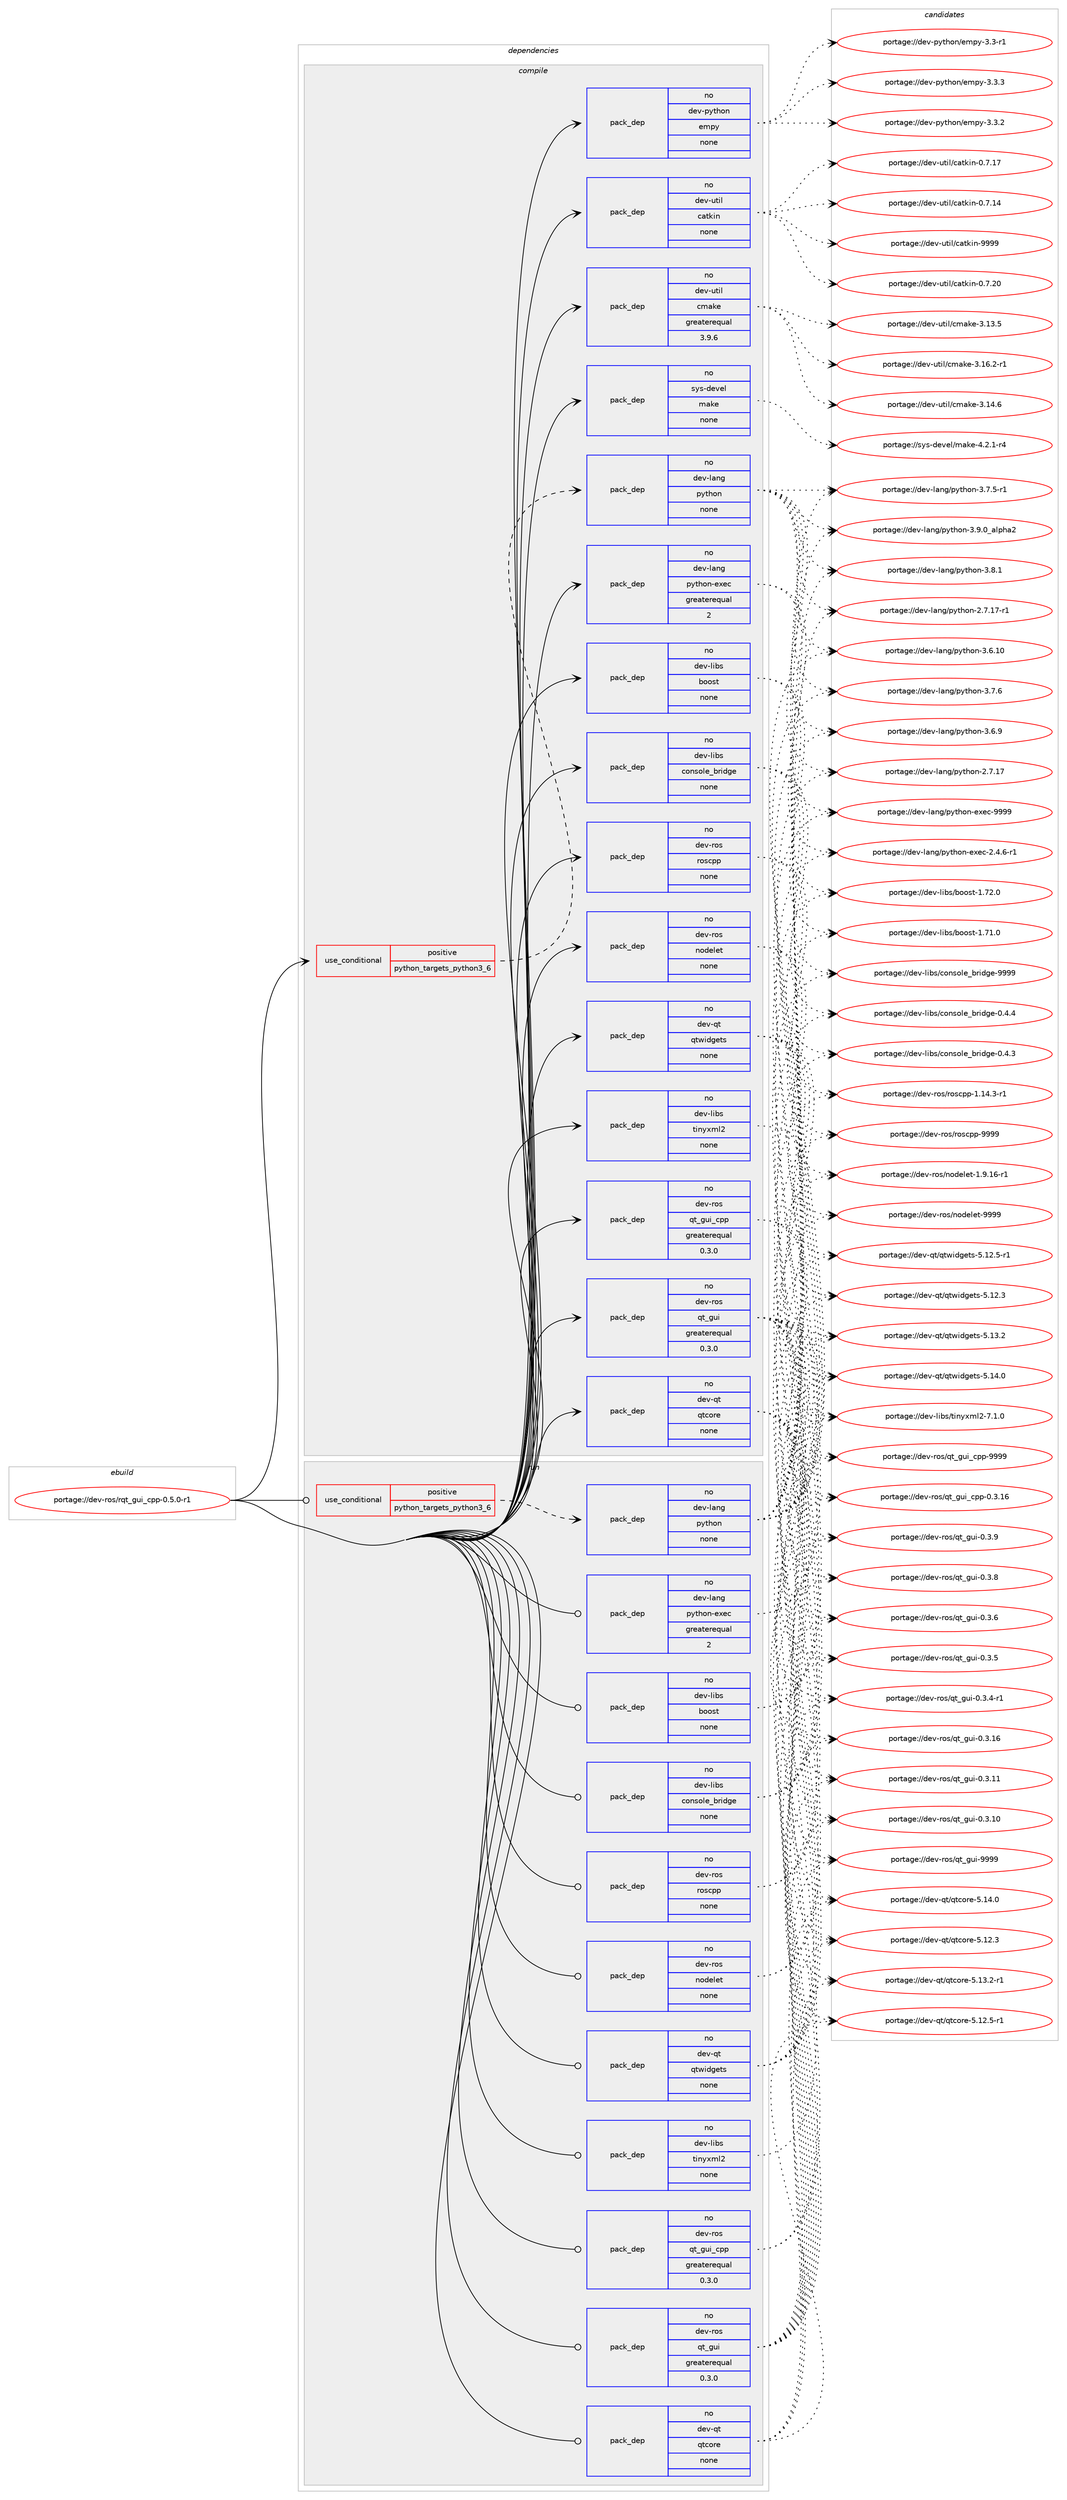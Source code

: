 digraph prolog {

# *************
# Graph options
# *************

newrank=true;
concentrate=true;
compound=true;
graph [rankdir=LR,fontname=Helvetica,fontsize=10,ranksep=1.5];#, ranksep=2.5, nodesep=0.2];
edge  [arrowhead=vee];
node  [fontname=Helvetica,fontsize=10];

# **********
# The ebuild
# **********

subgraph cluster_leftcol {
color=gray;
label=<<i>ebuild</i>>;
id [label="portage://dev-ros/rqt_gui_cpp-0.5.0-r1", color=red, width=4, href="../dev-ros/rqt_gui_cpp-0.5.0-r1.svg"];
}

# ****************
# The dependencies
# ****************

subgraph cluster_midcol {
color=gray;
label=<<i>dependencies</i>>;
subgraph cluster_compile {
fillcolor="#eeeeee";
style=filled;
label=<<i>compile</i>>;
subgraph cond97126 {
dependency383030 [label=<<TABLE BORDER="0" CELLBORDER="1" CELLSPACING="0" CELLPADDING="4"><TR><TD ROWSPAN="3" CELLPADDING="10">use_conditional</TD></TR><TR><TD>positive</TD></TR><TR><TD>python_targets_python3_6</TD></TR></TABLE>>, shape=none, color=red];
subgraph pack281051 {
dependency383031 [label=<<TABLE BORDER="0" CELLBORDER="1" CELLSPACING="0" CELLPADDING="4" WIDTH="220"><TR><TD ROWSPAN="6" CELLPADDING="30">pack_dep</TD></TR><TR><TD WIDTH="110">no</TD></TR><TR><TD>dev-lang</TD></TR><TR><TD>python</TD></TR><TR><TD>none</TD></TR><TR><TD></TD></TR></TABLE>>, shape=none, color=blue];
}
dependency383030:e -> dependency383031:w [weight=20,style="dashed",arrowhead="vee"];
}
id:e -> dependency383030:w [weight=20,style="solid",arrowhead="vee"];
subgraph pack281052 {
dependency383032 [label=<<TABLE BORDER="0" CELLBORDER="1" CELLSPACING="0" CELLPADDING="4" WIDTH="220"><TR><TD ROWSPAN="6" CELLPADDING="30">pack_dep</TD></TR><TR><TD WIDTH="110">no</TD></TR><TR><TD>dev-lang</TD></TR><TR><TD>python-exec</TD></TR><TR><TD>greaterequal</TD></TR><TR><TD>2</TD></TR></TABLE>>, shape=none, color=blue];
}
id:e -> dependency383032:w [weight=20,style="solid",arrowhead="vee"];
subgraph pack281053 {
dependency383033 [label=<<TABLE BORDER="0" CELLBORDER="1" CELLSPACING="0" CELLPADDING="4" WIDTH="220"><TR><TD ROWSPAN="6" CELLPADDING="30">pack_dep</TD></TR><TR><TD WIDTH="110">no</TD></TR><TR><TD>dev-libs</TD></TR><TR><TD>boost</TD></TR><TR><TD>none</TD></TR><TR><TD></TD></TR></TABLE>>, shape=none, color=blue];
}
id:e -> dependency383033:w [weight=20,style="solid",arrowhead="vee"];
subgraph pack281054 {
dependency383034 [label=<<TABLE BORDER="0" CELLBORDER="1" CELLSPACING="0" CELLPADDING="4" WIDTH="220"><TR><TD ROWSPAN="6" CELLPADDING="30">pack_dep</TD></TR><TR><TD WIDTH="110">no</TD></TR><TR><TD>dev-libs</TD></TR><TR><TD>console_bridge</TD></TR><TR><TD>none</TD></TR><TR><TD></TD></TR></TABLE>>, shape=none, color=blue];
}
id:e -> dependency383034:w [weight=20,style="solid",arrowhead="vee"];
subgraph pack281055 {
dependency383035 [label=<<TABLE BORDER="0" CELLBORDER="1" CELLSPACING="0" CELLPADDING="4" WIDTH="220"><TR><TD ROWSPAN="6" CELLPADDING="30">pack_dep</TD></TR><TR><TD WIDTH="110">no</TD></TR><TR><TD>dev-libs</TD></TR><TR><TD>tinyxml2</TD></TR><TR><TD>none</TD></TR><TR><TD></TD></TR></TABLE>>, shape=none, color=blue];
}
id:e -> dependency383035:w [weight=20,style="solid",arrowhead="vee"];
subgraph pack281056 {
dependency383036 [label=<<TABLE BORDER="0" CELLBORDER="1" CELLSPACING="0" CELLPADDING="4" WIDTH="220"><TR><TD ROWSPAN="6" CELLPADDING="30">pack_dep</TD></TR><TR><TD WIDTH="110">no</TD></TR><TR><TD>dev-python</TD></TR><TR><TD>empy</TD></TR><TR><TD>none</TD></TR><TR><TD></TD></TR></TABLE>>, shape=none, color=blue];
}
id:e -> dependency383036:w [weight=20,style="solid",arrowhead="vee"];
subgraph pack281057 {
dependency383037 [label=<<TABLE BORDER="0" CELLBORDER="1" CELLSPACING="0" CELLPADDING="4" WIDTH="220"><TR><TD ROWSPAN="6" CELLPADDING="30">pack_dep</TD></TR><TR><TD WIDTH="110">no</TD></TR><TR><TD>dev-qt</TD></TR><TR><TD>qtcore</TD></TR><TR><TD>none</TD></TR><TR><TD></TD></TR></TABLE>>, shape=none, color=blue];
}
id:e -> dependency383037:w [weight=20,style="solid",arrowhead="vee"];
subgraph pack281058 {
dependency383038 [label=<<TABLE BORDER="0" CELLBORDER="1" CELLSPACING="0" CELLPADDING="4" WIDTH="220"><TR><TD ROWSPAN="6" CELLPADDING="30">pack_dep</TD></TR><TR><TD WIDTH="110">no</TD></TR><TR><TD>dev-qt</TD></TR><TR><TD>qtwidgets</TD></TR><TR><TD>none</TD></TR><TR><TD></TD></TR></TABLE>>, shape=none, color=blue];
}
id:e -> dependency383038:w [weight=20,style="solid",arrowhead="vee"];
subgraph pack281059 {
dependency383039 [label=<<TABLE BORDER="0" CELLBORDER="1" CELLSPACING="0" CELLPADDING="4" WIDTH="220"><TR><TD ROWSPAN="6" CELLPADDING="30">pack_dep</TD></TR><TR><TD WIDTH="110">no</TD></TR><TR><TD>dev-ros</TD></TR><TR><TD>nodelet</TD></TR><TR><TD>none</TD></TR><TR><TD></TD></TR></TABLE>>, shape=none, color=blue];
}
id:e -> dependency383039:w [weight=20,style="solid",arrowhead="vee"];
subgraph pack281060 {
dependency383040 [label=<<TABLE BORDER="0" CELLBORDER="1" CELLSPACING="0" CELLPADDING="4" WIDTH="220"><TR><TD ROWSPAN="6" CELLPADDING="30">pack_dep</TD></TR><TR><TD WIDTH="110">no</TD></TR><TR><TD>dev-ros</TD></TR><TR><TD>qt_gui</TD></TR><TR><TD>greaterequal</TD></TR><TR><TD>0.3.0</TD></TR></TABLE>>, shape=none, color=blue];
}
id:e -> dependency383040:w [weight=20,style="solid",arrowhead="vee"];
subgraph pack281061 {
dependency383041 [label=<<TABLE BORDER="0" CELLBORDER="1" CELLSPACING="0" CELLPADDING="4" WIDTH="220"><TR><TD ROWSPAN="6" CELLPADDING="30">pack_dep</TD></TR><TR><TD WIDTH="110">no</TD></TR><TR><TD>dev-ros</TD></TR><TR><TD>qt_gui_cpp</TD></TR><TR><TD>greaterequal</TD></TR><TR><TD>0.3.0</TD></TR></TABLE>>, shape=none, color=blue];
}
id:e -> dependency383041:w [weight=20,style="solid",arrowhead="vee"];
subgraph pack281062 {
dependency383042 [label=<<TABLE BORDER="0" CELLBORDER="1" CELLSPACING="0" CELLPADDING="4" WIDTH="220"><TR><TD ROWSPAN="6" CELLPADDING="30">pack_dep</TD></TR><TR><TD WIDTH="110">no</TD></TR><TR><TD>dev-ros</TD></TR><TR><TD>roscpp</TD></TR><TR><TD>none</TD></TR><TR><TD></TD></TR></TABLE>>, shape=none, color=blue];
}
id:e -> dependency383042:w [weight=20,style="solid",arrowhead="vee"];
subgraph pack281063 {
dependency383043 [label=<<TABLE BORDER="0" CELLBORDER="1" CELLSPACING="0" CELLPADDING="4" WIDTH="220"><TR><TD ROWSPAN="6" CELLPADDING="30">pack_dep</TD></TR><TR><TD WIDTH="110">no</TD></TR><TR><TD>dev-util</TD></TR><TR><TD>catkin</TD></TR><TR><TD>none</TD></TR><TR><TD></TD></TR></TABLE>>, shape=none, color=blue];
}
id:e -> dependency383043:w [weight=20,style="solid",arrowhead="vee"];
subgraph pack281064 {
dependency383044 [label=<<TABLE BORDER="0" CELLBORDER="1" CELLSPACING="0" CELLPADDING="4" WIDTH="220"><TR><TD ROWSPAN="6" CELLPADDING="30">pack_dep</TD></TR><TR><TD WIDTH="110">no</TD></TR><TR><TD>dev-util</TD></TR><TR><TD>cmake</TD></TR><TR><TD>greaterequal</TD></TR><TR><TD>3.9.6</TD></TR></TABLE>>, shape=none, color=blue];
}
id:e -> dependency383044:w [weight=20,style="solid",arrowhead="vee"];
subgraph pack281065 {
dependency383045 [label=<<TABLE BORDER="0" CELLBORDER="1" CELLSPACING="0" CELLPADDING="4" WIDTH="220"><TR><TD ROWSPAN="6" CELLPADDING="30">pack_dep</TD></TR><TR><TD WIDTH="110">no</TD></TR><TR><TD>sys-devel</TD></TR><TR><TD>make</TD></TR><TR><TD>none</TD></TR><TR><TD></TD></TR></TABLE>>, shape=none, color=blue];
}
id:e -> dependency383045:w [weight=20,style="solid",arrowhead="vee"];
}
subgraph cluster_compileandrun {
fillcolor="#eeeeee";
style=filled;
label=<<i>compile and run</i>>;
}
subgraph cluster_run {
fillcolor="#eeeeee";
style=filled;
label=<<i>run</i>>;
subgraph cond97127 {
dependency383046 [label=<<TABLE BORDER="0" CELLBORDER="1" CELLSPACING="0" CELLPADDING="4"><TR><TD ROWSPAN="3" CELLPADDING="10">use_conditional</TD></TR><TR><TD>positive</TD></TR><TR><TD>python_targets_python3_6</TD></TR></TABLE>>, shape=none, color=red];
subgraph pack281066 {
dependency383047 [label=<<TABLE BORDER="0" CELLBORDER="1" CELLSPACING="0" CELLPADDING="4" WIDTH="220"><TR><TD ROWSPAN="6" CELLPADDING="30">pack_dep</TD></TR><TR><TD WIDTH="110">no</TD></TR><TR><TD>dev-lang</TD></TR><TR><TD>python</TD></TR><TR><TD>none</TD></TR><TR><TD></TD></TR></TABLE>>, shape=none, color=blue];
}
dependency383046:e -> dependency383047:w [weight=20,style="dashed",arrowhead="vee"];
}
id:e -> dependency383046:w [weight=20,style="solid",arrowhead="odot"];
subgraph pack281067 {
dependency383048 [label=<<TABLE BORDER="0" CELLBORDER="1" CELLSPACING="0" CELLPADDING="4" WIDTH="220"><TR><TD ROWSPAN="6" CELLPADDING="30">pack_dep</TD></TR><TR><TD WIDTH="110">no</TD></TR><TR><TD>dev-lang</TD></TR><TR><TD>python-exec</TD></TR><TR><TD>greaterequal</TD></TR><TR><TD>2</TD></TR></TABLE>>, shape=none, color=blue];
}
id:e -> dependency383048:w [weight=20,style="solid",arrowhead="odot"];
subgraph pack281068 {
dependency383049 [label=<<TABLE BORDER="0" CELLBORDER="1" CELLSPACING="0" CELLPADDING="4" WIDTH="220"><TR><TD ROWSPAN="6" CELLPADDING="30">pack_dep</TD></TR><TR><TD WIDTH="110">no</TD></TR><TR><TD>dev-libs</TD></TR><TR><TD>boost</TD></TR><TR><TD>none</TD></TR><TR><TD></TD></TR></TABLE>>, shape=none, color=blue];
}
id:e -> dependency383049:w [weight=20,style="solid",arrowhead="odot"];
subgraph pack281069 {
dependency383050 [label=<<TABLE BORDER="0" CELLBORDER="1" CELLSPACING="0" CELLPADDING="4" WIDTH="220"><TR><TD ROWSPAN="6" CELLPADDING="30">pack_dep</TD></TR><TR><TD WIDTH="110">no</TD></TR><TR><TD>dev-libs</TD></TR><TR><TD>console_bridge</TD></TR><TR><TD>none</TD></TR><TR><TD></TD></TR></TABLE>>, shape=none, color=blue];
}
id:e -> dependency383050:w [weight=20,style="solid",arrowhead="odot"];
subgraph pack281070 {
dependency383051 [label=<<TABLE BORDER="0" CELLBORDER="1" CELLSPACING="0" CELLPADDING="4" WIDTH="220"><TR><TD ROWSPAN="6" CELLPADDING="30">pack_dep</TD></TR><TR><TD WIDTH="110">no</TD></TR><TR><TD>dev-libs</TD></TR><TR><TD>tinyxml2</TD></TR><TR><TD>none</TD></TR><TR><TD></TD></TR></TABLE>>, shape=none, color=blue];
}
id:e -> dependency383051:w [weight=20,style="solid",arrowhead="odot"];
subgraph pack281071 {
dependency383052 [label=<<TABLE BORDER="0" CELLBORDER="1" CELLSPACING="0" CELLPADDING="4" WIDTH="220"><TR><TD ROWSPAN="6" CELLPADDING="30">pack_dep</TD></TR><TR><TD WIDTH="110">no</TD></TR><TR><TD>dev-qt</TD></TR><TR><TD>qtcore</TD></TR><TR><TD>none</TD></TR><TR><TD></TD></TR></TABLE>>, shape=none, color=blue];
}
id:e -> dependency383052:w [weight=20,style="solid",arrowhead="odot"];
subgraph pack281072 {
dependency383053 [label=<<TABLE BORDER="0" CELLBORDER="1" CELLSPACING="0" CELLPADDING="4" WIDTH="220"><TR><TD ROWSPAN="6" CELLPADDING="30">pack_dep</TD></TR><TR><TD WIDTH="110">no</TD></TR><TR><TD>dev-qt</TD></TR><TR><TD>qtwidgets</TD></TR><TR><TD>none</TD></TR><TR><TD></TD></TR></TABLE>>, shape=none, color=blue];
}
id:e -> dependency383053:w [weight=20,style="solid",arrowhead="odot"];
subgraph pack281073 {
dependency383054 [label=<<TABLE BORDER="0" CELLBORDER="1" CELLSPACING="0" CELLPADDING="4" WIDTH="220"><TR><TD ROWSPAN="6" CELLPADDING="30">pack_dep</TD></TR><TR><TD WIDTH="110">no</TD></TR><TR><TD>dev-ros</TD></TR><TR><TD>nodelet</TD></TR><TR><TD>none</TD></TR><TR><TD></TD></TR></TABLE>>, shape=none, color=blue];
}
id:e -> dependency383054:w [weight=20,style="solid",arrowhead="odot"];
subgraph pack281074 {
dependency383055 [label=<<TABLE BORDER="0" CELLBORDER="1" CELLSPACING="0" CELLPADDING="4" WIDTH="220"><TR><TD ROWSPAN="6" CELLPADDING="30">pack_dep</TD></TR><TR><TD WIDTH="110">no</TD></TR><TR><TD>dev-ros</TD></TR><TR><TD>qt_gui</TD></TR><TR><TD>greaterequal</TD></TR><TR><TD>0.3.0</TD></TR></TABLE>>, shape=none, color=blue];
}
id:e -> dependency383055:w [weight=20,style="solid",arrowhead="odot"];
subgraph pack281075 {
dependency383056 [label=<<TABLE BORDER="0" CELLBORDER="1" CELLSPACING="0" CELLPADDING="4" WIDTH="220"><TR><TD ROWSPAN="6" CELLPADDING="30">pack_dep</TD></TR><TR><TD WIDTH="110">no</TD></TR><TR><TD>dev-ros</TD></TR><TR><TD>qt_gui_cpp</TD></TR><TR><TD>greaterequal</TD></TR><TR><TD>0.3.0</TD></TR></TABLE>>, shape=none, color=blue];
}
id:e -> dependency383056:w [weight=20,style="solid",arrowhead="odot"];
subgraph pack281076 {
dependency383057 [label=<<TABLE BORDER="0" CELLBORDER="1" CELLSPACING="0" CELLPADDING="4" WIDTH="220"><TR><TD ROWSPAN="6" CELLPADDING="30">pack_dep</TD></TR><TR><TD WIDTH="110">no</TD></TR><TR><TD>dev-ros</TD></TR><TR><TD>roscpp</TD></TR><TR><TD>none</TD></TR><TR><TD></TD></TR></TABLE>>, shape=none, color=blue];
}
id:e -> dependency383057:w [weight=20,style="solid",arrowhead="odot"];
}
}

# **************
# The candidates
# **************

subgraph cluster_choices {
rank=same;
color=gray;
label=<<i>candidates</i>>;

subgraph choice281051 {
color=black;
nodesep=1;
choice10010111845108971101034711212111610411111045514657464895971081121049750 [label="portage://dev-lang/python-3.9.0_alpha2", color=red, width=4,href="../dev-lang/python-3.9.0_alpha2.svg"];
choice100101118451089711010347112121116104111110455146564649 [label="portage://dev-lang/python-3.8.1", color=red, width=4,href="../dev-lang/python-3.8.1.svg"];
choice100101118451089711010347112121116104111110455146554654 [label="portage://dev-lang/python-3.7.6", color=red, width=4,href="../dev-lang/python-3.7.6.svg"];
choice1001011184510897110103471121211161041111104551465546534511449 [label="portage://dev-lang/python-3.7.5-r1", color=red, width=4,href="../dev-lang/python-3.7.5-r1.svg"];
choice100101118451089711010347112121116104111110455146544657 [label="portage://dev-lang/python-3.6.9", color=red, width=4,href="../dev-lang/python-3.6.9.svg"];
choice10010111845108971101034711212111610411111045514654464948 [label="portage://dev-lang/python-3.6.10", color=red, width=4,href="../dev-lang/python-3.6.10.svg"];
choice100101118451089711010347112121116104111110455046554649554511449 [label="portage://dev-lang/python-2.7.17-r1", color=red, width=4,href="../dev-lang/python-2.7.17-r1.svg"];
choice10010111845108971101034711212111610411111045504655464955 [label="portage://dev-lang/python-2.7.17", color=red, width=4,href="../dev-lang/python-2.7.17.svg"];
dependency383031:e -> choice10010111845108971101034711212111610411111045514657464895971081121049750:w [style=dotted,weight="100"];
dependency383031:e -> choice100101118451089711010347112121116104111110455146564649:w [style=dotted,weight="100"];
dependency383031:e -> choice100101118451089711010347112121116104111110455146554654:w [style=dotted,weight="100"];
dependency383031:e -> choice1001011184510897110103471121211161041111104551465546534511449:w [style=dotted,weight="100"];
dependency383031:e -> choice100101118451089711010347112121116104111110455146544657:w [style=dotted,weight="100"];
dependency383031:e -> choice10010111845108971101034711212111610411111045514654464948:w [style=dotted,weight="100"];
dependency383031:e -> choice100101118451089711010347112121116104111110455046554649554511449:w [style=dotted,weight="100"];
dependency383031:e -> choice10010111845108971101034711212111610411111045504655464955:w [style=dotted,weight="100"];
}
subgraph choice281052 {
color=black;
nodesep=1;
choice10010111845108971101034711212111610411111045101120101994557575757 [label="portage://dev-lang/python-exec-9999", color=red, width=4,href="../dev-lang/python-exec-9999.svg"];
choice10010111845108971101034711212111610411111045101120101994550465246544511449 [label="portage://dev-lang/python-exec-2.4.6-r1", color=red, width=4,href="../dev-lang/python-exec-2.4.6-r1.svg"];
dependency383032:e -> choice10010111845108971101034711212111610411111045101120101994557575757:w [style=dotted,weight="100"];
dependency383032:e -> choice10010111845108971101034711212111610411111045101120101994550465246544511449:w [style=dotted,weight="100"];
}
subgraph choice281053 {
color=black;
nodesep=1;
choice1001011184510810598115479811111111511645494655504648 [label="portage://dev-libs/boost-1.72.0", color=red, width=4,href="../dev-libs/boost-1.72.0.svg"];
choice1001011184510810598115479811111111511645494655494648 [label="portage://dev-libs/boost-1.71.0", color=red, width=4,href="../dev-libs/boost-1.71.0.svg"];
dependency383033:e -> choice1001011184510810598115479811111111511645494655504648:w [style=dotted,weight="100"];
dependency383033:e -> choice1001011184510810598115479811111111511645494655494648:w [style=dotted,weight="100"];
}
subgraph choice281054 {
color=black;
nodesep=1;
choice1001011184510810598115479911111011511110810195981141051001031014557575757 [label="portage://dev-libs/console_bridge-9999", color=red, width=4,href="../dev-libs/console_bridge-9999.svg"];
choice100101118451081059811547991111101151111081019598114105100103101454846524652 [label="portage://dev-libs/console_bridge-0.4.4", color=red, width=4,href="../dev-libs/console_bridge-0.4.4.svg"];
choice100101118451081059811547991111101151111081019598114105100103101454846524651 [label="portage://dev-libs/console_bridge-0.4.3", color=red, width=4,href="../dev-libs/console_bridge-0.4.3.svg"];
dependency383034:e -> choice1001011184510810598115479911111011511110810195981141051001031014557575757:w [style=dotted,weight="100"];
dependency383034:e -> choice100101118451081059811547991111101151111081019598114105100103101454846524652:w [style=dotted,weight="100"];
dependency383034:e -> choice100101118451081059811547991111101151111081019598114105100103101454846524651:w [style=dotted,weight="100"];
}
subgraph choice281055 {
color=black;
nodesep=1;
choice10010111845108105981154711610511012112010910850455546494648 [label="portage://dev-libs/tinyxml2-7.1.0", color=red, width=4,href="../dev-libs/tinyxml2-7.1.0.svg"];
dependency383035:e -> choice10010111845108105981154711610511012112010910850455546494648:w [style=dotted,weight="100"];
}
subgraph choice281056 {
color=black;
nodesep=1;
choice1001011184511212111610411111047101109112121455146514651 [label="portage://dev-python/empy-3.3.3", color=red, width=4,href="../dev-python/empy-3.3.3.svg"];
choice1001011184511212111610411111047101109112121455146514650 [label="portage://dev-python/empy-3.3.2", color=red, width=4,href="../dev-python/empy-3.3.2.svg"];
choice1001011184511212111610411111047101109112121455146514511449 [label="portage://dev-python/empy-3.3-r1", color=red, width=4,href="../dev-python/empy-3.3-r1.svg"];
dependency383036:e -> choice1001011184511212111610411111047101109112121455146514651:w [style=dotted,weight="100"];
dependency383036:e -> choice1001011184511212111610411111047101109112121455146514650:w [style=dotted,weight="100"];
dependency383036:e -> choice1001011184511212111610411111047101109112121455146514511449:w [style=dotted,weight="100"];
}
subgraph choice281057 {
color=black;
nodesep=1;
choice10010111845113116471131169911111410145534649524648 [label="portage://dev-qt/qtcore-5.14.0", color=red, width=4,href="../dev-qt/qtcore-5.14.0.svg"];
choice100101118451131164711311699111114101455346495146504511449 [label="portage://dev-qt/qtcore-5.13.2-r1", color=red, width=4,href="../dev-qt/qtcore-5.13.2-r1.svg"];
choice100101118451131164711311699111114101455346495046534511449 [label="portage://dev-qt/qtcore-5.12.5-r1", color=red, width=4,href="../dev-qt/qtcore-5.12.5-r1.svg"];
choice10010111845113116471131169911111410145534649504651 [label="portage://dev-qt/qtcore-5.12.3", color=red, width=4,href="../dev-qt/qtcore-5.12.3.svg"];
dependency383037:e -> choice10010111845113116471131169911111410145534649524648:w [style=dotted,weight="100"];
dependency383037:e -> choice100101118451131164711311699111114101455346495146504511449:w [style=dotted,weight="100"];
dependency383037:e -> choice100101118451131164711311699111114101455346495046534511449:w [style=dotted,weight="100"];
dependency383037:e -> choice10010111845113116471131169911111410145534649504651:w [style=dotted,weight="100"];
}
subgraph choice281058 {
color=black;
nodesep=1;
choice100101118451131164711311611910510010310111611545534649524648 [label="portage://dev-qt/qtwidgets-5.14.0", color=red, width=4,href="../dev-qt/qtwidgets-5.14.0.svg"];
choice100101118451131164711311611910510010310111611545534649514650 [label="portage://dev-qt/qtwidgets-5.13.2", color=red, width=4,href="../dev-qt/qtwidgets-5.13.2.svg"];
choice1001011184511311647113116119105100103101116115455346495046534511449 [label="portage://dev-qt/qtwidgets-5.12.5-r1", color=red, width=4,href="../dev-qt/qtwidgets-5.12.5-r1.svg"];
choice100101118451131164711311611910510010310111611545534649504651 [label="portage://dev-qt/qtwidgets-5.12.3", color=red, width=4,href="../dev-qt/qtwidgets-5.12.3.svg"];
dependency383038:e -> choice100101118451131164711311611910510010310111611545534649524648:w [style=dotted,weight="100"];
dependency383038:e -> choice100101118451131164711311611910510010310111611545534649514650:w [style=dotted,weight="100"];
dependency383038:e -> choice1001011184511311647113116119105100103101116115455346495046534511449:w [style=dotted,weight="100"];
dependency383038:e -> choice100101118451131164711311611910510010310111611545534649504651:w [style=dotted,weight="100"];
}
subgraph choice281059 {
color=black;
nodesep=1;
choice10010111845114111115471101111001011081011164557575757 [label="portage://dev-ros/nodelet-9999", color=red, width=4,href="../dev-ros/nodelet-9999.svg"];
choice1001011184511411111547110111100101108101116454946574649544511449 [label="portage://dev-ros/nodelet-1.9.16-r1", color=red, width=4,href="../dev-ros/nodelet-1.9.16-r1.svg"];
dependency383039:e -> choice10010111845114111115471101111001011081011164557575757:w [style=dotted,weight="100"];
dependency383039:e -> choice1001011184511411111547110111100101108101116454946574649544511449:w [style=dotted,weight="100"];
}
subgraph choice281060 {
color=black;
nodesep=1;
choice1001011184511411111547113116951031171054557575757 [label="portage://dev-ros/qt_gui-9999", color=red, width=4,href="../dev-ros/qt_gui-9999.svg"];
choice100101118451141111154711311695103117105454846514657 [label="portage://dev-ros/qt_gui-0.3.9", color=red, width=4,href="../dev-ros/qt_gui-0.3.9.svg"];
choice100101118451141111154711311695103117105454846514656 [label="portage://dev-ros/qt_gui-0.3.8", color=red, width=4,href="../dev-ros/qt_gui-0.3.8.svg"];
choice100101118451141111154711311695103117105454846514654 [label="portage://dev-ros/qt_gui-0.3.6", color=red, width=4,href="../dev-ros/qt_gui-0.3.6.svg"];
choice100101118451141111154711311695103117105454846514653 [label="portage://dev-ros/qt_gui-0.3.5", color=red, width=4,href="../dev-ros/qt_gui-0.3.5.svg"];
choice1001011184511411111547113116951031171054548465146524511449 [label="portage://dev-ros/qt_gui-0.3.4-r1", color=red, width=4,href="../dev-ros/qt_gui-0.3.4-r1.svg"];
choice10010111845114111115471131169510311710545484651464954 [label="portage://dev-ros/qt_gui-0.3.16", color=red, width=4,href="../dev-ros/qt_gui-0.3.16.svg"];
choice10010111845114111115471131169510311710545484651464949 [label="portage://dev-ros/qt_gui-0.3.11", color=red, width=4,href="../dev-ros/qt_gui-0.3.11.svg"];
choice10010111845114111115471131169510311710545484651464948 [label="portage://dev-ros/qt_gui-0.3.10", color=red, width=4,href="../dev-ros/qt_gui-0.3.10.svg"];
dependency383040:e -> choice1001011184511411111547113116951031171054557575757:w [style=dotted,weight="100"];
dependency383040:e -> choice100101118451141111154711311695103117105454846514657:w [style=dotted,weight="100"];
dependency383040:e -> choice100101118451141111154711311695103117105454846514656:w [style=dotted,weight="100"];
dependency383040:e -> choice100101118451141111154711311695103117105454846514654:w [style=dotted,weight="100"];
dependency383040:e -> choice100101118451141111154711311695103117105454846514653:w [style=dotted,weight="100"];
dependency383040:e -> choice1001011184511411111547113116951031171054548465146524511449:w [style=dotted,weight="100"];
dependency383040:e -> choice10010111845114111115471131169510311710545484651464954:w [style=dotted,weight="100"];
dependency383040:e -> choice10010111845114111115471131169510311710545484651464949:w [style=dotted,weight="100"];
dependency383040:e -> choice10010111845114111115471131169510311710545484651464948:w [style=dotted,weight="100"];
}
subgraph choice281061 {
color=black;
nodesep=1;
choice10010111845114111115471131169510311710595991121124557575757 [label="portage://dev-ros/qt_gui_cpp-9999", color=red, width=4,href="../dev-ros/qt_gui_cpp-9999.svg"];
choice100101118451141111154711311695103117105959911211245484651464954 [label="portage://dev-ros/qt_gui_cpp-0.3.16", color=red, width=4,href="../dev-ros/qt_gui_cpp-0.3.16.svg"];
dependency383041:e -> choice10010111845114111115471131169510311710595991121124557575757:w [style=dotted,weight="100"];
dependency383041:e -> choice100101118451141111154711311695103117105959911211245484651464954:w [style=dotted,weight="100"];
}
subgraph choice281062 {
color=black;
nodesep=1;
choice1001011184511411111547114111115991121124557575757 [label="portage://dev-ros/roscpp-9999", color=red, width=4,href="../dev-ros/roscpp-9999.svg"];
choice100101118451141111154711411111599112112454946495246514511449 [label="portage://dev-ros/roscpp-1.14.3-r1", color=red, width=4,href="../dev-ros/roscpp-1.14.3-r1.svg"];
dependency383042:e -> choice1001011184511411111547114111115991121124557575757:w [style=dotted,weight="100"];
dependency383042:e -> choice100101118451141111154711411111599112112454946495246514511449:w [style=dotted,weight="100"];
}
subgraph choice281063 {
color=black;
nodesep=1;
choice100101118451171161051084799971161071051104557575757 [label="portage://dev-util/catkin-9999", color=red, width=4,href="../dev-util/catkin-9999.svg"];
choice1001011184511711610510847999711610710511045484655465048 [label="portage://dev-util/catkin-0.7.20", color=red, width=4,href="../dev-util/catkin-0.7.20.svg"];
choice1001011184511711610510847999711610710511045484655464955 [label="portage://dev-util/catkin-0.7.17", color=red, width=4,href="../dev-util/catkin-0.7.17.svg"];
choice1001011184511711610510847999711610710511045484655464952 [label="portage://dev-util/catkin-0.7.14", color=red, width=4,href="../dev-util/catkin-0.7.14.svg"];
dependency383043:e -> choice100101118451171161051084799971161071051104557575757:w [style=dotted,weight="100"];
dependency383043:e -> choice1001011184511711610510847999711610710511045484655465048:w [style=dotted,weight="100"];
dependency383043:e -> choice1001011184511711610510847999711610710511045484655464955:w [style=dotted,weight="100"];
dependency383043:e -> choice1001011184511711610510847999711610710511045484655464952:w [style=dotted,weight="100"];
}
subgraph choice281064 {
color=black;
nodesep=1;
choice10010111845117116105108479910997107101455146495446504511449 [label="portage://dev-util/cmake-3.16.2-r1", color=red, width=4,href="../dev-util/cmake-3.16.2-r1.svg"];
choice1001011184511711610510847991099710710145514649524654 [label="portage://dev-util/cmake-3.14.6", color=red, width=4,href="../dev-util/cmake-3.14.6.svg"];
choice1001011184511711610510847991099710710145514649514653 [label="portage://dev-util/cmake-3.13.5", color=red, width=4,href="../dev-util/cmake-3.13.5.svg"];
dependency383044:e -> choice10010111845117116105108479910997107101455146495446504511449:w [style=dotted,weight="100"];
dependency383044:e -> choice1001011184511711610510847991099710710145514649524654:w [style=dotted,weight="100"];
dependency383044:e -> choice1001011184511711610510847991099710710145514649514653:w [style=dotted,weight="100"];
}
subgraph choice281065 {
color=black;
nodesep=1;
choice1151211154510010111810110847109971071014552465046494511452 [label="portage://sys-devel/make-4.2.1-r4", color=red, width=4,href="../sys-devel/make-4.2.1-r4.svg"];
dependency383045:e -> choice1151211154510010111810110847109971071014552465046494511452:w [style=dotted,weight="100"];
}
subgraph choice281066 {
color=black;
nodesep=1;
choice10010111845108971101034711212111610411111045514657464895971081121049750 [label="portage://dev-lang/python-3.9.0_alpha2", color=red, width=4,href="../dev-lang/python-3.9.0_alpha2.svg"];
choice100101118451089711010347112121116104111110455146564649 [label="portage://dev-lang/python-3.8.1", color=red, width=4,href="../dev-lang/python-3.8.1.svg"];
choice100101118451089711010347112121116104111110455146554654 [label="portage://dev-lang/python-3.7.6", color=red, width=4,href="../dev-lang/python-3.7.6.svg"];
choice1001011184510897110103471121211161041111104551465546534511449 [label="portage://dev-lang/python-3.7.5-r1", color=red, width=4,href="../dev-lang/python-3.7.5-r1.svg"];
choice100101118451089711010347112121116104111110455146544657 [label="portage://dev-lang/python-3.6.9", color=red, width=4,href="../dev-lang/python-3.6.9.svg"];
choice10010111845108971101034711212111610411111045514654464948 [label="portage://dev-lang/python-3.6.10", color=red, width=4,href="../dev-lang/python-3.6.10.svg"];
choice100101118451089711010347112121116104111110455046554649554511449 [label="portage://dev-lang/python-2.7.17-r1", color=red, width=4,href="../dev-lang/python-2.7.17-r1.svg"];
choice10010111845108971101034711212111610411111045504655464955 [label="portage://dev-lang/python-2.7.17", color=red, width=4,href="../dev-lang/python-2.7.17.svg"];
dependency383047:e -> choice10010111845108971101034711212111610411111045514657464895971081121049750:w [style=dotted,weight="100"];
dependency383047:e -> choice100101118451089711010347112121116104111110455146564649:w [style=dotted,weight="100"];
dependency383047:e -> choice100101118451089711010347112121116104111110455146554654:w [style=dotted,weight="100"];
dependency383047:e -> choice1001011184510897110103471121211161041111104551465546534511449:w [style=dotted,weight="100"];
dependency383047:e -> choice100101118451089711010347112121116104111110455146544657:w [style=dotted,weight="100"];
dependency383047:e -> choice10010111845108971101034711212111610411111045514654464948:w [style=dotted,weight="100"];
dependency383047:e -> choice100101118451089711010347112121116104111110455046554649554511449:w [style=dotted,weight="100"];
dependency383047:e -> choice10010111845108971101034711212111610411111045504655464955:w [style=dotted,weight="100"];
}
subgraph choice281067 {
color=black;
nodesep=1;
choice10010111845108971101034711212111610411111045101120101994557575757 [label="portage://dev-lang/python-exec-9999", color=red, width=4,href="../dev-lang/python-exec-9999.svg"];
choice10010111845108971101034711212111610411111045101120101994550465246544511449 [label="portage://dev-lang/python-exec-2.4.6-r1", color=red, width=4,href="../dev-lang/python-exec-2.4.6-r1.svg"];
dependency383048:e -> choice10010111845108971101034711212111610411111045101120101994557575757:w [style=dotted,weight="100"];
dependency383048:e -> choice10010111845108971101034711212111610411111045101120101994550465246544511449:w [style=dotted,weight="100"];
}
subgraph choice281068 {
color=black;
nodesep=1;
choice1001011184510810598115479811111111511645494655504648 [label="portage://dev-libs/boost-1.72.0", color=red, width=4,href="../dev-libs/boost-1.72.0.svg"];
choice1001011184510810598115479811111111511645494655494648 [label="portage://dev-libs/boost-1.71.0", color=red, width=4,href="../dev-libs/boost-1.71.0.svg"];
dependency383049:e -> choice1001011184510810598115479811111111511645494655504648:w [style=dotted,weight="100"];
dependency383049:e -> choice1001011184510810598115479811111111511645494655494648:w [style=dotted,weight="100"];
}
subgraph choice281069 {
color=black;
nodesep=1;
choice1001011184510810598115479911111011511110810195981141051001031014557575757 [label="portage://dev-libs/console_bridge-9999", color=red, width=4,href="../dev-libs/console_bridge-9999.svg"];
choice100101118451081059811547991111101151111081019598114105100103101454846524652 [label="portage://dev-libs/console_bridge-0.4.4", color=red, width=4,href="../dev-libs/console_bridge-0.4.4.svg"];
choice100101118451081059811547991111101151111081019598114105100103101454846524651 [label="portage://dev-libs/console_bridge-0.4.3", color=red, width=4,href="../dev-libs/console_bridge-0.4.3.svg"];
dependency383050:e -> choice1001011184510810598115479911111011511110810195981141051001031014557575757:w [style=dotted,weight="100"];
dependency383050:e -> choice100101118451081059811547991111101151111081019598114105100103101454846524652:w [style=dotted,weight="100"];
dependency383050:e -> choice100101118451081059811547991111101151111081019598114105100103101454846524651:w [style=dotted,weight="100"];
}
subgraph choice281070 {
color=black;
nodesep=1;
choice10010111845108105981154711610511012112010910850455546494648 [label="portage://dev-libs/tinyxml2-7.1.0", color=red, width=4,href="../dev-libs/tinyxml2-7.1.0.svg"];
dependency383051:e -> choice10010111845108105981154711610511012112010910850455546494648:w [style=dotted,weight="100"];
}
subgraph choice281071 {
color=black;
nodesep=1;
choice10010111845113116471131169911111410145534649524648 [label="portage://dev-qt/qtcore-5.14.0", color=red, width=4,href="../dev-qt/qtcore-5.14.0.svg"];
choice100101118451131164711311699111114101455346495146504511449 [label="portage://dev-qt/qtcore-5.13.2-r1", color=red, width=4,href="../dev-qt/qtcore-5.13.2-r1.svg"];
choice100101118451131164711311699111114101455346495046534511449 [label="portage://dev-qt/qtcore-5.12.5-r1", color=red, width=4,href="../dev-qt/qtcore-5.12.5-r1.svg"];
choice10010111845113116471131169911111410145534649504651 [label="portage://dev-qt/qtcore-5.12.3", color=red, width=4,href="../dev-qt/qtcore-5.12.3.svg"];
dependency383052:e -> choice10010111845113116471131169911111410145534649524648:w [style=dotted,weight="100"];
dependency383052:e -> choice100101118451131164711311699111114101455346495146504511449:w [style=dotted,weight="100"];
dependency383052:e -> choice100101118451131164711311699111114101455346495046534511449:w [style=dotted,weight="100"];
dependency383052:e -> choice10010111845113116471131169911111410145534649504651:w [style=dotted,weight="100"];
}
subgraph choice281072 {
color=black;
nodesep=1;
choice100101118451131164711311611910510010310111611545534649524648 [label="portage://dev-qt/qtwidgets-5.14.0", color=red, width=4,href="../dev-qt/qtwidgets-5.14.0.svg"];
choice100101118451131164711311611910510010310111611545534649514650 [label="portage://dev-qt/qtwidgets-5.13.2", color=red, width=4,href="../dev-qt/qtwidgets-5.13.2.svg"];
choice1001011184511311647113116119105100103101116115455346495046534511449 [label="portage://dev-qt/qtwidgets-5.12.5-r1", color=red, width=4,href="../dev-qt/qtwidgets-5.12.5-r1.svg"];
choice100101118451131164711311611910510010310111611545534649504651 [label="portage://dev-qt/qtwidgets-5.12.3", color=red, width=4,href="../dev-qt/qtwidgets-5.12.3.svg"];
dependency383053:e -> choice100101118451131164711311611910510010310111611545534649524648:w [style=dotted,weight="100"];
dependency383053:e -> choice100101118451131164711311611910510010310111611545534649514650:w [style=dotted,weight="100"];
dependency383053:e -> choice1001011184511311647113116119105100103101116115455346495046534511449:w [style=dotted,weight="100"];
dependency383053:e -> choice100101118451131164711311611910510010310111611545534649504651:w [style=dotted,weight="100"];
}
subgraph choice281073 {
color=black;
nodesep=1;
choice10010111845114111115471101111001011081011164557575757 [label="portage://dev-ros/nodelet-9999", color=red, width=4,href="../dev-ros/nodelet-9999.svg"];
choice1001011184511411111547110111100101108101116454946574649544511449 [label="portage://dev-ros/nodelet-1.9.16-r1", color=red, width=4,href="../dev-ros/nodelet-1.9.16-r1.svg"];
dependency383054:e -> choice10010111845114111115471101111001011081011164557575757:w [style=dotted,weight="100"];
dependency383054:e -> choice1001011184511411111547110111100101108101116454946574649544511449:w [style=dotted,weight="100"];
}
subgraph choice281074 {
color=black;
nodesep=1;
choice1001011184511411111547113116951031171054557575757 [label="portage://dev-ros/qt_gui-9999", color=red, width=4,href="../dev-ros/qt_gui-9999.svg"];
choice100101118451141111154711311695103117105454846514657 [label="portage://dev-ros/qt_gui-0.3.9", color=red, width=4,href="../dev-ros/qt_gui-0.3.9.svg"];
choice100101118451141111154711311695103117105454846514656 [label="portage://dev-ros/qt_gui-0.3.8", color=red, width=4,href="../dev-ros/qt_gui-0.3.8.svg"];
choice100101118451141111154711311695103117105454846514654 [label="portage://dev-ros/qt_gui-0.3.6", color=red, width=4,href="../dev-ros/qt_gui-0.3.6.svg"];
choice100101118451141111154711311695103117105454846514653 [label="portage://dev-ros/qt_gui-0.3.5", color=red, width=4,href="../dev-ros/qt_gui-0.3.5.svg"];
choice1001011184511411111547113116951031171054548465146524511449 [label="portage://dev-ros/qt_gui-0.3.4-r1", color=red, width=4,href="../dev-ros/qt_gui-0.3.4-r1.svg"];
choice10010111845114111115471131169510311710545484651464954 [label="portage://dev-ros/qt_gui-0.3.16", color=red, width=4,href="../dev-ros/qt_gui-0.3.16.svg"];
choice10010111845114111115471131169510311710545484651464949 [label="portage://dev-ros/qt_gui-0.3.11", color=red, width=4,href="../dev-ros/qt_gui-0.3.11.svg"];
choice10010111845114111115471131169510311710545484651464948 [label="portage://dev-ros/qt_gui-0.3.10", color=red, width=4,href="../dev-ros/qt_gui-0.3.10.svg"];
dependency383055:e -> choice1001011184511411111547113116951031171054557575757:w [style=dotted,weight="100"];
dependency383055:e -> choice100101118451141111154711311695103117105454846514657:w [style=dotted,weight="100"];
dependency383055:e -> choice100101118451141111154711311695103117105454846514656:w [style=dotted,weight="100"];
dependency383055:e -> choice100101118451141111154711311695103117105454846514654:w [style=dotted,weight="100"];
dependency383055:e -> choice100101118451141111154711311695103117105454846514653:w [style=dotted,weight="100"];
dependency383055:e -> choice1001011184511411111547113116951031171054548465146524511449:w [style=dotted,weight="100"];
dependency383055:e -> choice10010111845114111115471131169510311710545484651464954:w [style=dotted,weight="100"];
dependency383055:e -> choice10010111845114111115471131169510311710545484651464949:w [style=dotted,weight="100"];
dependency383055:e -> choice10010111845114111115471131169510311710545484651464948:w [style=dotted,weight="100"];
}
subgraph choice281075 {
color=black;
nodesep=1;
choice10010111845114111115471131169510311710595991121124557575757 [label="portage://dev-ros/qt_gui_cpp-9999", color=red, width=4,href="../dev-ros/qt_gui_cpp-9999.svg"];
choice100101118451141111154711311695103117105959911211245484651464954 [label="portage://dev-ros/qt_gui_cpp-0.3.16", color=red, width=4,href="../dev-ros/qt_gui_cpp-0.3.16.svg"];
dependency383056:e -> choice10010111845114111115471131169510311710595991121124557575757:w [style=dotted,weight="100"];
dependency383056:e -> choice100101118451141111154711311695103117105959911211245484651464954:w [style=dotted,weight="100"];
}
subgraph choice281076 {
color=black;
nodesep=1;
choice1001011184511411111547114111115991121124557575757 [label="portage://dev-ros/roscpp-9999", color=red, width=4,href="../dev-ros/roscpp-9999.svg"];
choice100101118451141111154711411111599112112454946495246514511449 [label="portage://dev-ros/roscpp-1.14.3-r1", color=red, width=4,href="../dev-ros/roscpp-1.14.3-r1.svg"];
dependency383057:e -> choice1001011184511411111547114111115991121124557575757:w [style=dotted,weight="100"];
dependency383057:e -> choice100101118451141111154711411111599112112454946495246514511449:w [style=dotted,weight="100"];
}
}

}
